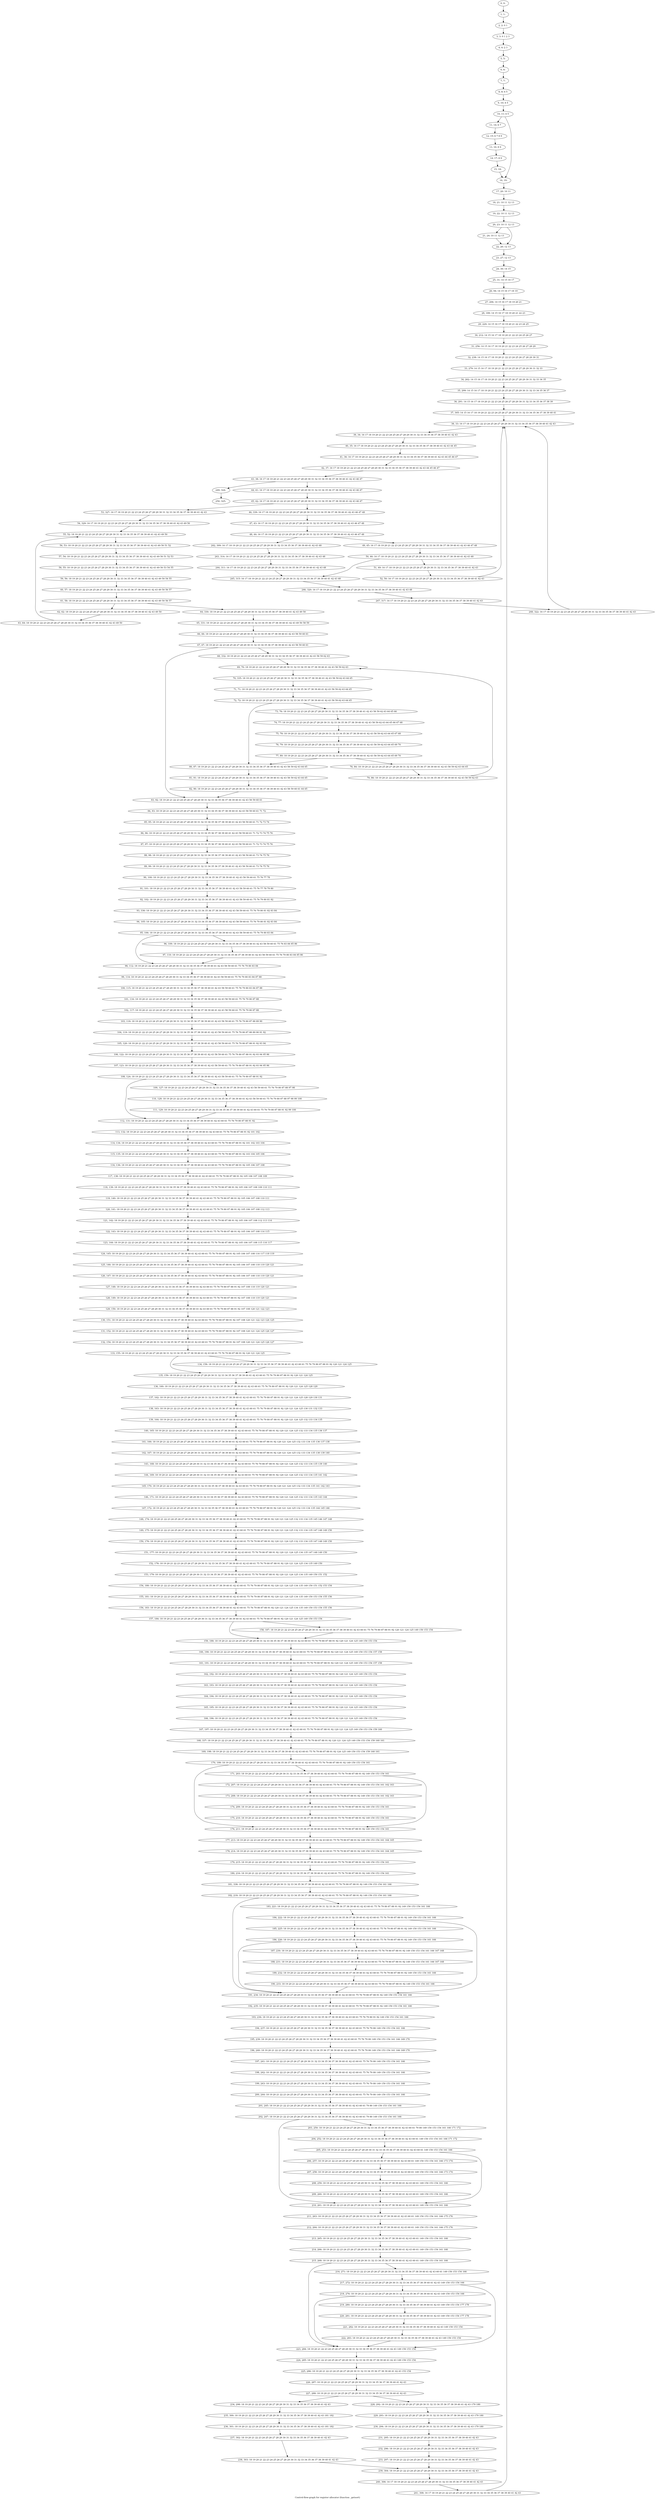 digraph G {
graph [label="Control-flow-graph for register allocator (function _getsort)"]
0[label="0, 0: "];
1[label="1, 1: "];
2[label="2, 2: 0 1 "];
3[label="3, 3: 0 1 2 3 "];
4[label="4, 4: 2 3 "];
5[label="5, 5: "];
6[label="6, 6: "];
7[label="7, 7: "];
8[label="8, 8: 4 5 "];
9[label="9, 10: 4 5 "];
10[label="10, 11: 4 5 "];
11[label="11, 14: 6 7 "];
12[label="12, 15: 6 7 8 9 "];
13[label="13, 16: 8 9 "];
14[label="14, 17: 8 9 "];
15[label="15, 18: "];
16[label="16, 19: "];
17[label="17, 20: 10 11 "];
18[label="18, 21: 10 11 12 13 "];
19[label="19, 22: 10 11 12 13 "];
20[label="20, 23: 10 11 12 13 "];
21[label="21, 24: 10 11 12 13 "];
22[label="22, 26: 12 13 "];
23[label="23, 27: 12 13 "];
24[label="24, 30: 14 15 "];
25[label="25, 31: 14 15 16 17 "];
26[label="26, 94: 14 15 16 17 18 19 "];
27[label="27, 206: 14 15 16 17 18 19 20 21 "];
28[label="28, 189: 14 15 16 17 18 19 20 21 22 23 "];
29[label="29, 229: 14 15 16 17 18 19 20 21 22 23 24 25 "];
30[label="30, 212: 14 15 16 17 18 19 20 21 22 23 24 25 26 27 "];
31[label="31, 256: 14 15 16 17 18 19 20 21 22 23 24 25 26 27 28 29 "];
32[label="32, 238: 14 15 16 17 18 19 20 21 22 23 24 25 26 27 28 29 30 31 "];
33[label="33, 279: 14 15 16 17 18 19 20 21 22 23 24 25 26 27 28 29 30 31 32 33 "];
34[label="34, 262: 14 15 16 17 18 19 20 21 22 23 24 25 26 27 28 29 30 31 32 33 34 35 "];
35[label="35, 299: 14 15 16 17 18 19 20 21 22 23 24 25 26 27 28 29 30 31 32 33 34 35 36 37 "];
36[label="36, 291: 14 15 16 17 18 19 20 21 22 23 24 25 26 27 28 29 30 31 32 33 34 35 36 37 38 39 "];
37[label="37, 305: 14 15 16 17 18 19 20 21 22 23 24 25 26 27 28 29 30 31 32 33 34 35 36 37 38 39 40 41 "];
38[label="38, 33: 16 17 18 19 20 21 22 23 24 25 26 27 28 29 30 31 32 33 34 35 36 37 38 39 40 41 42 43 "];
39[label="39, 34: 16 17 18 19 20 21 22 23 24 25 26 27 28 29 30 31 32 33 34 35 36 37 38 39 40 41 42 43 "];
40[label="40, 35: 16 17 18 19 20 21 22 23 24 25 26 27 28 29 30 31 32 33 34 35 36 37 38 39 40 41 42 43 44 45 "];
41[label="41, 36: 16 17 18 19 20 21 22 23 24 25 26 27 28 29 30 31 32 33 34 35 36 37 38 39 40 41 42 43 44 45 46 47 "];
42[label="42, 37: 16 17 18 19 20 21 22 23 24 25 26 27 28 29 30 31 32 33 34 35 36 37 38 39 40 41 42 43 44 45 46 47 "];
43[label="43, 38: 16 17 18 19 20 21 22 23 24 25 26 27 28 29 30 31 32 33 34 35 36 37 38 39 40 41 42 43 46 47 "];
44[label="44, 41: 16 17 18 19 20 21 22 23 24 25 26 27 28 29 30 31 32 33 34 35 36 37 38 39 40 41 42 43 46 47 "];
45[label="45, 42: 16 17 18 19 20 21 22 23 24 25 26 27 28 29 30 31 32 33 34 35 36 37 38 39 40 41 42 43 46 47 "];
46[label="46, 339: 16 17 18 19 20 21 22 23 24 25 26 27 28 29 30 31 32 33 34 35 36 37 38 39 40 41 42 43 46 47 48 "];
47[label="47, 43: 16 17 18 19 20 21 22 23 24 25 26 27 28 29 30 31 32 33 34 35 36 37 38 39 40 41 42 43 46 47 48 "];
48[label="48, 44: 16 17 18 19 20 21 22 23 24 25 26 27 28 29 30 31 32 33 34 35 36 37 38 39 40 41 42 43 46 47 48 "];
49[label="49, 45: 16 17 18 19 20 21 22 23 24 25 26 27 28 29 30 31 32 33 34 35 36 37 38 39 40 41 42 43 46 47 48 "];
50[label="50, 46: 16 17 18 19 20 21 22 23 24 25 26 27 28 29 30 31 32 33 34 35 36 37 38 39 40 41 42 43 48 "];
51[label="51, 49: 16 17 18 19 20 21 22 23 24 25 26 27 28 29 30 31 32 33 34 35 36 37 38 39 40 41 42 43 "];
52[label="52, 50: 16 17 18 19 20 21 22 23 24 25 26 27 28 29 30 31 32 33 34 35 36 37 38 39 40 41 42 43 "];
53[label="53, 327: 16 17 18 19 20 21 22 23 24 25 26 27 28 29 30 31 32 33 34 35 36 37 38 39 40 41 42 43 "];
54[label="54, 329: 16 17 18 19 20 21 22 23 24 25 26 27 28 29 30 31 32 33 34 35 36 37 38 39 40 41 42 43 49 50 "];
55[label="55, 52: 18 19 20 21 22 23 24 25 26 27 28 29 30 31 32 33 34 35 36 37 38 39 40 41 42 43 49 50 "];
56[label="56, 53: 18 19 20 21 22 23 24 25 26 27 28 29 30 31 32 33 34 35 36 37 38 39 40 41 42 43 49 50 51 52 "];
57[label="57, 54: 18 19 20 21 22 23 24 25 26 27 28 29 30 31 32 33 34 35 36 37 38 39 40 41 42 43 49 50 51 52 53 "];
58[label="58, 55: 18 19 20 21 22 23 24 25 26 27 28 29 30 31 32 33 34 35 36 37 38 39 40 41 42 43 49 50 53 54 55 "];
59[label="59, 56: 18 19 20 21 22 23 24 25 26 27 28 29 30 31 32 33 34 35 36 37 38 39 40 41 42 43 49 50 54 55 "];
60[label="60, 57: 18 19 20 21 22 23 24 25 26 27 28 29 30 31 32 33 34 35 36 37 38 39 40 41 42 43 49 50 56 57 "];
61[label="61, 58: 18 19 20 21 22 23 24 25 26 27 28 29 30 31 32 33 34 35 36 37 38 39 40 41 42 43 49 50 56 57 "];
62[label="62, 62: 18 19 20 21 22 23 24 25 26 27 28 29 30 31 32 33 34 35 36 37 38 39 40 41 42 43 49 50 "];
63[label="63, 64: 18 19 20 21 22 23 24 25 26 27 28 29 30 31 32 33 34 35 36 37 38 39 40 41 42 43 49 50 "];
64[label="64, 330: 18 19 20 21 22 23 24 25 26 27 28 29 30 31 32 33 34 35 36 37 38 39 40 41 42 43 49 50 "];
65[label="65, 331: 18 19 20 21 22 23 24 25 26 27 28 29 30 31 32 33 34 35 36 37 38 39 40 41 42 43 49 50 58 59 "];
66[label="66, 66: 18 19 20 21 22 23 24 25 26 27 28 29 30 31 32 33 34 35 36 37 38 39 40 41 42 43 58 59 60 61 "];
67[label="67, 67: 18 19 20 21 22 23 24 25 26 27 28 29 30 31 32 33 34 35 36 37 38 39 40 41 42 43 58 59 60 61 "];
68[label="68, 332: 18 19 20 21 22 23 24 25 26 27 28 29 30 31 32 33 34 35 36 37 38 39 40 41 42 43 58 59 62 63 "];
69[label="69, 70: 18 19 20 21 22 23 24 25 26 27 28 29 30 31 32 33 34 35 36 37 38 39 40 41 42 43 58 59 62 63 "];
70[label="70, 335: 18 19 20 21 22 23 24 25 26 27 28 29 30 31 32 33 34 35 36 37 38 39 40 41 42 43 58 59 62 63 64 65 "];
71[label="71, 71: 18 19 20 21 22 23 24 25 26 27 28 29 30 31 32 33 34 35 36 37 38 39 40 41 42 43 58 59 62 63 64 65 "];
72[label="72, 72: 18 19 20 21 22 23 24 25 26 27 28 29 30 31 32 33 34 35 36 37 38 39 40 41 42 43 58 59 62 63 64 65 "];
73[label="73, 76: 18 19 20 21 22 23 24 25 26 27 28 29 30 31 32 33 34 35 36 37 38 39 40 41 42 43 58 59 62 63 64 65 66 "];
74[label="74, 77: 18 19 20 21 22 23 24 25 26 27 28 29 30 31 32 33 34 35 36 37 38 39 40 41 42 43 58 59 62 63 64 65 66 67 68 "];
75[label="75, 78: 18 19 20 21 22 23 24 25 26 27 28 29 30 31 32 33 34 35 36 37 38 39 40 41 42 43 58 59 62 63 64 65 67 68 "];
76[label="76, 79: 18 19 20 21 22 23 24 25 26 27 28 29 30 31 32 33 34 35 36 37 38 39 40 41 42 43 58 59 62 63 64 65 69 70 "];
77[label="77, 80: 18 19 20 21 22 23 24 25 26 27 28 29 30 31 32 33 34 35 36 37 38 39 40 41 42 43 58 59 62 63 64 65 69 70 "];
78[label="78, 84: 18 19 20 21 22 23 24 25 26 27 28 29 30 31 32 33 34 35 36 37 38 39 40 41 42 43 58 59 62 63 64 65 "];
79[label="79, 86: 18 19 20 21 22 23 24 25 26 27 28 29 30 31 32 33 34 35 36 37 38 39 40 41 42 43 58 59 62 63 "];
80[label="80, 87: 18 19 20 21 22 23 24 25 26 27 28 29 30 31 32 33 34 35 36 37 38 39 40 41 42 43 58 59 62 63 64 65 "];
81[label="81, 91: 18 19 20 21 22 23 24 25 26 27 28 29 30 31 32 33 34 35 36 37 38 39 40 41 42 43 58 59 62 63 64 65 "];
82[label="82, 90: 18 19 20 21 22 23 24 25 26 27 28 29 30 31 32 33 34 35 36 37 38 39 40 41 42 43 58 59 60 61 64 65 "];
83[label="83, 92: 18 19 20 21 22 23 24 25 26 27 28 29 30 31 32 33 34 35 36 37 38 39 40 41 42 43 58 59 60 61 "];
84[label="84, 93: 18 19 20 21 22 23 24 25 26 27 28 29 30 31 32 33 34 35 36 37 38 39 40 41 42 43 58 59 60 61 71 72 "];
85[label="85, 95: 18 19 20 21 22 23 24 25 26 27 28 29 30 31 32 33 34 35 36 37 38 39 40 41 42 43 58 59 60 61 71 72 73 74 "];
86[label="86, 96: 18 19 20 21 22 23 24 25 26 27 28 29 30 31 32 33 34 35 36 37 38 39 40 41 42 43 58 59 60 61 71 72 73 74 75 76 "];
87[label="87, 97: 18 19 20 21 22 23 24 25 26 27 28 29 30 31 32 33 34 35 36 37 38 39 40 41 42 43 58 59 60 61 71 72 73 74 75 76 "];
88[label="88, 98: 18 19 20 21 22 23 24 25 26 27 28 29 30 31 32 33 34 35 36 37 38 39 40 41 42 43 58 59 60 61 73 74 75 76 "];
89[label="89, 99: 18 19 20 21 22 23 24 25 26 27 28 29 30 31 32 33 34 35 36 37 38 39 40 41 42 43 58 59 60 61 73 74 75 76 "];
90[label="90, 100: 18 19 20 21 22 23 24 25 26 27 28 29 30 31 32 33 34 35 36 37 38 39 40 41 42 43 58 59 60 61 75 76 77 78 "];
91[label="91, 101: 18 19 20 21 22 23 24 25 26 27 28 29 30 31 32 33 34 35 36 37 38 39 40 41 42 43 58 59 60 61 75 76 77 78 79 80 "];
92[label="92, 102: 18 19 20 21 22 23 24 25 26 27 28 29 30 31 32 33 34 35 36 37 38 39 40 41 42 43 58 59 60 61 75 76 79 80 81 82 "];
93[label="93, 336: 18 19 20 21 22 23 24 25 26 27 28 29 30 31 32 33 34 35 36 37 38 39 40 41 42 43 58 59 60 61 75 76 79 80 81 82 83 84 "];
94[label="94, 105: 18 19 20 21 22 23 24 25 26 27 28 29 30 31 32 33 34 35 36 37 38 39 40 41 42 43 58 59 60 61 75 76 79 80 81 82 83 84 "];
95[label="95, 106: 18 19 20 21 22 23 24 25 26 27 28 29 30 31 32 33 34 35 36 37 38 39 40 41 42 43 58 59 60 61 75 76 79 80 83 84 "];
96[label="96, 109: 18 19 20 21 22 23 24 25 26 27 28 29 30 31 32 33 34 35 36 37 38 39 40 41 42 43 58 59 60 61 75 76 83 84 85 86 "];
97[label="97, 110: 18 19 20 21 22 23 24 25 26 27 28 29 30 31 32 33 34 35 36 37 38 39 40 41 42 43 58 59 60 61 75 76 79 80 83 84 85 86 "];
98[label="98, 112: 18 19 20 21 22 23 24 25 26 27 28 29 30 31 32 33 34 35 36 37 38 39 40 41 42 43 58 59 60 61 75 76 79 80 83 84 "];
99[label="99, 114: 18 19 20 21 22 23 24 25 26 27 28 29 30 31 32 33 34 35 36 37 38 39 40 41 42 43 58 59 60 61 75 76 79 80 83 84 87 88 "];
100[label="100, 115: 18 19 20 21 22 23 24 25 26 27 28 29 30 31 32 33 34 35 36 37 38 39 40 41 42 43 58 59 60 61 75 76 79 80 83 84 87 88 "];
101[label="101, 116: 18 19 20 21 22 23 24 25 26 27 28 29 30 31 32 33 34 35 36 37 38 39 40 41 42 43 58 59 60 61 75 76 79 80 87 88 "];
102[label="102, 117: 18 19 20 21 22 23 24 25 26 27 28 29 30 31 32 33 34 35 36 37 38 39 40 41 42 43 58 59 60 61 75 76 79 80 87 88 "];
103[label="103, 118: 18 19 20 21 22 23 24 25 26 27 28 29 30 31 32 33 34 35 36 37 38 39 40 41 42 43 58 59 60 61 75 76 79 80 87 88 89 90 "];
104[label="104, 119: 18 19 20 21 22 23 24 25 26 27 28 29 30 31 32 33 34 35 36 37 38 39 40 41 42 43 58 59 60 61 75 76 79 80 87 88 89 90 91 92 "];
105[label="105, 120: 18 19 20 21 22 23 24 25 26 27 28 29 30 31 32 33 34 35 36 37 38 39 40 41 42 43 58 59 60 61 75 76 79 80 87 88 91 92 93 94 "];
106[label="106, 122: 18 19 20 21 22 23 24 25 26 27 28 29 30 31 32 33 34 35 36 37 38 39 40 41 42 43 58 59 60 61 75 76 79 80 87 88 91 92 93 94 95 96 "];
107[label="107, 123: 18 19 20 21 22 23 24 25 26 27 28 29 30 31 32 33 34 35 36 37 38 39 40 41 42 43 58 59 60 61 75 76 79 80 87 88 91 92 93 94 95 96 "];
108[label="108, 124: 18 19 20 21 22 23 24 25 26 27 28 29 30 31 32 33 34 35 36 37 38 39 40 41 42 43 58 59 60 61 75 76 79 80 87 88 91 92 "];
109[label="109, 127: 18 19 20 21 22 23 24 25 26 27 28 29 30 31 32 33 34 35 36 37 38 39 40 41 42 43 58 59 60 61 75 76 79 80 87 88 97 98 "];
110[label="110, 128: 18 19 20 21 22 23 24 25 26 27 28 29 30 31 32 33 34 35 36 37 38 39 40 41 42 43 58 59 60 61 75 76 79 80 87 88 97 98 99 100 "];
111[label="111, 129: 18 19 20 21 22 23 24 25 26 27 28 29 30 31 32 33 34 35 36 37 38 39 40 41 42 43 60 61 75 76 79 80 87 88 91 92 99 100 "];
112[label="112, 131: 18 19 20 21 22 23 24 25 26 27 28 29 30 31 32 33 34 35 36 37 38 39 40 41 42 43 60 61 75 76 79 80 87 88 91 92 "];
113[label="113, 132: 18 19 20 21 22 23 24 25 26 27 28 29 30 31 32 33 34 35 36 37 38 39 40 41 42 43 60 61 75 76 79 80 87 88 91 92 101 102 "];
114[label="114, 134: 18 19 20 21 22 23 24 25 26 27 28 29 30 31 32 33 34 35 36 37 38 39 40 41 42 43 60 61 75 76 79 80 87 88 91 92 101 102 103 104 "];
115[label="115, 135: 18 19 20 21 22 23 24 25 26 27 28 29 30 31 32 33 34 35 36 37 38 39 40 41 42 43 60 61 75 76 79 80 87 88 91 92 103 104 105 106 "];
116[label="116, 136: 18 19 20 21 22 23 24 25 26 27 28 29 30 31 32 33 34 35 36 37 38 39 40 41 42 43 60 61 75 76 79 80 87 88 91 92 105 106 107 108 "];
117[label="117, 138: 18 19 20 21 22 23 24 25 26 27 28 29 30 31 32 33 34 35 36 37 38 39 40 41 42 43 60 61 75 76 79 80 87 88 91 92 105 106 107 108 109 "];
118[label="118, 139: 18 19 20 21 22 23 24 25 26 27 28 29 30 31 32 33 34 35 36 37 38 39 40 41 42 43 60 61 75 76 79 80 87 88 91 92 105 106 107 108 109 110 111 "];
119[label="119, 140: 18 19 20 21 22 23 24 25 26 27 28 29 30 31 32 33 34 35 36 37 38 39 40 41 42 43 60 61 75 76 79 80 87 88 91 92 105 106 107 108 110 111 "];
120[label="120, 141: 18 19 20 21 22 23 24 25 26 27 28 29 30 31 32 33 34 35 36 37 38 39 40 41 42 43 60 61 75 76 79 80 87 88 91 92 105 106 107 108 112 113 "];
121[label="121, 142: 18 19 20 21 22 23 24 25 26 27 28 29 30 31 32 33 34 35 36 37 38 39 40 41 42 43 60 61 75 76 79 80 87 88 91 92 105 106 107 108 112 113 114 "];
122[label="122, 143: 18 19 20 21 22 23 24 25 26 27 28 29 30 31 32 33 34 35 36 37 38 39 40 41 42 43 60 61 75 76 79 80 87 88 91 92 105 106 107 108 114 115 "];
123[label="123, 144: 18 19 20 21 22 23 24 25 26 27 28 29 30 31 32 33 34 35 36 37 38 39 40 41 42 43 60 61 75 76 79 80 87 88 91 92 105 106 107 108 115 116 117 "];
124[label="124, 145: 18 19 20 21 22 23 24 25 26 27 28 29 30 31 32 33 34 35 36 37 38 39 40 41 42 43 60 61 75 76 79 80 87 88 91 92 105 106 107 108 116 117 118 119 "];
125[label="125, 146: 18 19 20 21 22 23 24 25 26 27 28 29 30 31 32 33 34 35 36 37 38 39 40 41 42 43 60 61 75 76 79 80 87 88 91 92 105 106 107 108 118 119 120 121 "];
126[label="126, 147: 18 19 20 21 22 23 24 25 26 27 28 29 30 31 32 33 34 35 36 37 38 39 40 41 42 43 60 61 75 76 79 80 87 88 91 92 105 106 107 108 118 119 120 121 "];
127[label="127, 148: 18 19 20 21 22 23 24 25 26 27 28 29 30 31 32 33 34 35 36 37 38 39 40 41 42 43 60 61 75 76 79 80 87 88 91 92 107 108 118 119 120 121 "];
128[label="128, 149: 18 19 20 21 22 23 24 25 26 27 28 29 30 31 32 33 34 35 36 37 38 39 40 41 42 43 60 61 75 76 79 80 87 88 91 92 107 108 118 119 120 121 "];
129[label="129, 150: 18 19 20 21 22 23 24 25 26 27 28 29 30 31 32 33 34 35 36 37 38 39 40 41 42 43 60 61 75 76 79 80 87 88 91 92 107 108 120 121 122 123 "];
130[label="130, 151: 18 19 20 21 22 23 24 25 26 27 28 29 30 31 32 33 34 35 36 37 38 39 40 41 42 43 60 61 75 76 79 80 87 88 91 92 107 108 120 121 122 123 124 125 "];
131[label="131, 152: 18 19 20 21 22 23 24 25 26 27 28 29 30 31 32 33 34 35 36 37 38 39 40 41 42 43 60 61 75 76 79 80 87 88 91 92 107 108 120 121 124 125 126 127 "];
132[label="132, 154: 18 19 20 21 22 23 24 25 26 27 28 29 30 31 32 33 34 35 36 37 38 39 40 41 42 43 60 61 75 76 79 80 87 88 91 92 107 108 120 121 124 125 126 127 "];
133[label="133, 155: 18 19 20 21 22 23 24 25 26 27 28 29 30 31 32 33 34 35 36 37 38 39 40 41 42 43 60 61 75 76 79 80 87 88 91 92 120 121 124 125 "];
134[label="134, 158: 18 19 20 21 22 23 24 25 26 27 28 29 30 31 32 33 34 35 36 37 38 39 40 41 42 43 60 61 75 76 79 80 87 88 91 92 120 121 124 125 "];
135[label="135, 159: 18 19 20 21 22 23 24 25 26 27 28 29 30 31 32 33 34 35 36 37 38 39 40 41 42 43 60 61 75 76 79 80 87 88 91 92 120 121 124 125 "];
136[label="136, 160: 18 19 20 21 22 23 24 25 26 27 28 29 30 31 32 33 34 35 36 37 38 39 40 41 42 43 60 61 75 76 79 80 87 88 91 92 120 121 124 125 128 129 "];
137[label="137, 162: 18 19 20 21 22 23 24 25 26 27 28 29 30 31 32 33 34 35 36 37 38 39 40 41 42 43 60 61 75 76 79 80 87 88 91 92 120 121 124 125 128 129 130 131 "];
138[label="138, 163: 18 19 20 21 22 23 24 25 26 27 28 29 30 31 32 33 34 35 36 37 38 39 40 41 42 43 60 61 75 76 79 80 87 88 91 92 120 121 124 125 130 131 132 133 "];
139[label="139, 164: 18 19 20 21 22 23 24 25 26 27 28 29 30 31 32 33 34 35 36 37 38 39 40 41 42 43 60 61 75 76 79 80 87 88 91 92 120 121 124 125 132 133 134 135 "];
140[label="140, 165: 18 19 20 21 22 23 24 25 26 27 28 29 30 31 32 33 34 35 36 37 38 39 40 41 42 43 60 61 75 76 79 80 87 88 91 92 120 121 124 125 132 133 134 135 136 137 "];
141[label="141, 166: 18 19 20 21 22 23 24 25 26 27 28 29 30 31 32 33 34 35 36 37 38 39 40 41 42 43 60 61 75 76 79 80 87 88 91 92 120 121 124 125 132 133 134 135 136 137 138 "];
142[label="142, 167: 18 19 20 21 22 23 24 25 26 27 28 29 30 31 32 33 34 35 36 37 38 39 40 41 42 43 60 61 75 76 79 80 87 88 91 92 120 121 124 125 132 133 134 135 138 139 140 "];
143[label="143, 168: 18 19 20 21 22 23 24 25 26 27 28 29 30 31 32 33 34 35 36 37 38 39 40 41 42 43 60 61 75 76 79 80 87 88 91 92 120 121 124 125 132 133 134 135 139 140 "];
144[label="144, 169: 18 19 20 21 22 23 24 25 26 27 28 29 30 31 32 33 34 35 36 37 38 39 40 41 42 43 60 61 75 76 79 80 87 88 91 92 120 121 124 125 132 133 134 135 141 142 "];
145[label="145, 170: 18 19 20 21 22 23 24 25 26 27 28 29 30 31 32 33 34 35 36 37 38 39 40 41 42 43 60 61 75 76 79 80 87 88 91 92 120 121 124 125 132 133 134 135 141 142 143 "];
146[label="146, 171: 18 19 20 21 22 23 24 25 26 27 28 29 30 31 32 33 34 35 36 37 38 39 40 41 42 43 60 61 75 76 79 80 87 88 91 92 120 121 124 125 132 133 134 135 143 144 "];
147[label="147, 172: 18 19 20 21 22 23 24 25 26 27 28 29 30 31 32 33 34 35 36 37 38 39 40 41 42 43 60 61 75 76 79 80 87 88 91 92 120 121 124 125 132 133 134 135 144 145 146 "];
148[label="148, 174: 18 19 20 21 22 23 24 25 26 27 28 29 30 31 32 33 34 35 36 37 38 39 40 41 42 43 60 61 75 76 79 80 87 88 91 92 120 121 124 125 132 133 134 135 145 146 147 148 "];
149[label="149, 175: 18 19 20 21 22 23 24 25 26 27 28 29 30 31 32 33 34 35 36 37 38 39 40 41 42 43 60 61 75 76 79 80 87 88 91 92 120 121 124 125 132 133 134 135 147 148 149 150 "];
150[label="150, 176: 18 19 20 21 22 23 24 25 26 27 28 29 30 31 32 33 34 35 36 37 38 39 40 41 42 43 60 61 75 76 79 80 87 88 91 92 120 121 124 125 132 133 134 135 147 148 149 150 "];
151[label="151, 177: 18 19 20 21 22 23 24 25 26 27 28 29 30 31 32 33 34 35 36 37 38 39 40 41 42 43 60 61 75 76 79 80 87 88 91 92 120 121 124 125 134 135 147 148 149 150 "];
152[label="152, 178: 18 19 20 21 22 23 24 25 26 27 28 29 30 31 32 33 34 35 36 37 38 39 40 41 42 43 60 61 75 76 79 80 87 88 91 92 120 121 124 125 134 135 149 150 "];
153[label="153, 179: 18 19 20 21 22 23 24 25 26 27 28 29 30 31 32 33 34 35 36 37 38 39 40 41 42 43 60 61 75 76 79 80 87 88 91 92 120 121 124 125 134 135 149 150 151 152 "];
154[label="154, 180: 18 19 20 21 22 23 24 25 26 27 28 29 30 31 32 33 34 35 36 37 38 39 40 41 42 43 60 61 75 76 79 80 87 88 91 92 120 121 124 125 134 135 149 150 151 152 153 154 "];
155[label="155, 181: 18 19 20 21 22 23 24 25 26 27 28 29 30 31 32 33 34 35 36 37 38 39 40 41 42 43 60 61 75 76 79 80 87 88 91 92 120 121 124 125 134 135 149 150 153 154 155 156 "];
156[label="156, 183: 18 19 20 21 22 23 24 25 26 27 28 29 30 31 32 33 34 35 36 37 38 39 40 41 42 43 60 61 75 76 79 80 87 88 91 92 120 121 124 125 134 135 149 150 153 154 155 156 "];
157[label="157, 184: 18 19 20 21 22 23 24 25 26 27 28 29 30 31 32 33 34 35 36 37 38 39 40 41 42 43 60 61 75 76 79 80 87 88 91 92 120 121 124 125 149 150 153 154 "];
158[label="158, 187: 18 19 20 21 22 23 24 25 26 27 28 29 30 31 32 33 34 35 36 37 38 39 40 41 42 43 60 61 75 76 79 80 87 88 91 92 120 121 124 125 149 150 153 154 "];
159[label="159, 188: 18 19 20 21 22 23 24 25 26 27 28 29 30 31 32 33 34 35 36 37 38 39 40 41 42 43 60 61 75 76 79 80 87 88 91 92 120 121 124 125 149 150 153 154 "];
160[label="160, 190: 18 19 20 21 22 23 24 25 26 27 28 29 30 31 32 33 34 35 36 37 38 39 40 41 42 43 60 61 75 76 79 80 87 88 91 92 120 121 124 125 149 150 153 154 157 158 "];
161[label="161, 191: 18 19 20 21 22 23 24 25 26 27 28 29 30 31 32 33 34 35 36 37 38 39 40 41 42 43 60 61 75 76 79 80 87 88 91 92 120 121 124 125 149 150 153 154 157 158 "];
162[label="162, 192: 18 19 20 21 22 23 24 25 26 27 28 29 30 31 32 33 34 35 36 37 38 39 40 41 42 43 60 61 75 76 79 80 87 88 91 92 120 121 124 125 149 150 153 154 "];
163[label="163, 193: 18 19 20 21 22 23 24 25 26 27 28 29 30 31 32 33 34 35 36 37 38 39 40 41 42 43 60 61 75 76 79 80 87 88 91 92 120 121 124 125 149 150 153 154 "];
164[label="164, 194: 18 19 20 21 22 23 24 25 26 27 28 29 30 31 32 33 34 35 36 37 38 39 40 41 42 43 60 61 75 76 79 80 87 88 91 92 120 121 124 125 149 150 153 154 "];
165[label="165, 195: 18 19 20 21 22 23 24 25 26 27 28 29 30 31 32 33 34 35 36 37 38 39 40 41 42 43 60 61 75 76 79 80 87 88 91 92 120 121 124 125 149 150 153 154 "];
166[label="166, 196: 18 19 20 21 22 23 24 25 26 27 28 29 30 31 32 33 34 35 36 37 38 39 40 41 42 43 60 61 75 76 79 80 87 88 91 92 120 121 124 125 149 150 153 154 "];
167[label="167, 197: 18 19 20 21 22 23 24 25 26 27 28 29 30 31 32 33 34 35 36 37 38 39 40 41 42 43 60 61 75 76 79 80 87 88 91 92 120 121 124 125 149 150 153 154 159 160 "];
168[label="168, 337: 18 19 20 21 22 23 24 25 26 27 28 29 30 31 32 33 34 35 36 37 38 39 40 41 42 43 60 61 75 76 79 80 87 88 91 92 120 121 124 125 149 150 153 154 159 160 161 "];
169[label="169, 198: 18 19 20 21 22 23 24 25 26 27 28 29 30 31 32 33 34 35 36 37 38 39 40 41 42 43 60 61 75 76 79 80 87 88 91 92 124 125 149 150 153 154 159 160 161 "];
170[label="170, 199: 18 19 20 21 22 23 24 25 26 27 28 29 30 31 32 33 34 35 36 37 38 39 40 41 42 43 60 61 75 76 79 80 87 88 91 92 149 150 153 154 161 "];
171[label="171, 203: 18 19 20 21 22 23 24 25 26 27 28 29 30 31 32 33 34 35 36 37 38 39 40 41 42 43 60 61 75 76 79 80 87 88 91 92 149 150 153 154 161 "];
172[label="172, 207: 18 19 20 21 22 23 24 25 26 27 28 29 30 31 32 33 34 35 36 37 38 39 40 41 42 43 60 61 75 76 79 80 87 88 91 92 149 150 153 154 161 162 163 "];
173[label="173, 208: 18 19 20 21 22 23 24 25 26 27 28 29 30 31 32 33 34 35 36 37 38 39 40 41 42 43 60 61 75 76 79 80 87 88 91 92 149 150 153 154 161 162 163 "];
174[label="174, 209: 18 19 20 21 22 23 24 25 26 27 28 29 30 31 32 33 34 35 36 37 38 39 40 41 42 43 60 61 75 76 79 80 87 88 91 92 149 150 153 154 161 "];
175[label="175, 210: 18 19 20 21 22 23 24 25 26 27 28 29 30 31 32 33 34 35 36 37 38 39 40 41 42 43 60 61 75 76 79 80 87 88 91 92 149 150 153 154 161 "];
176[label="176, 211: 18 19 20 21 22 23 24 25 26 27 28 29 30 31 32 33 34 35 36 37 38 39 40 41 42 43 60 61 75 76 79 80 87 88 91 92 149 150 153 154 161 "];
177[label="177, 213: 18 19 20 21 22 23 24 25 26 27 28 29 30 31 32 33 34 35 36 37 38 39 40 41 42 43 60 61 75 76 79 80 87 88 91 92 149 150 153 154 161 164 165 "];
178[label="178, 214: 18 19 20 21 22 23 24 25 26 27 28 29 30 31 32 33 34 35 36 37 38 39 40 41 42 43 60 61 75 76 79 80 87 88 91 92 149 150 153 154 161 164 165 "];
179[label="179, 215: 18 19 20 21 22 23 24 25 26 27 28 29 30 31 32 33 34 35 36 37 38 39 40 41 42 43 60 61 75 76 79 80 87 88 91 92 149 150 153 154 161 "];
180[label="180, 216: 18 19 20 21 22 23 24 25 26 27 28 29 30 31 32 33 34 35 36 37 38 39 40 41 42 43 60 61 75 76 79 80 87 88 91 92 149 150 153 154 161 "];
181[label="181, 338: 18 19 20 21 22 23 24 25 26 27 28 29 30 31 32 33 34 35 36 37 38 39 40 41 42 43 60 61 75 76 79 80 87 88 91 92 149 150 153 154 161 166 "];
182[label="182, 218: 18 19 20 21 22 23 24 25 26 27 28 29 30 31 32 33 34 35 36 37 38 39 40 41 42 43 60 61 75 76 79 80 87 88 91 92 149 150 153 154 161 166 "];
183[label="183, 221: 18 19 20 21 22 23 24 25 26 27 28 29 30 31 32 33 34 35 36 37 38 39 40 41 42 43 60 61 75 76 79 80 87 88 91 92 149 150 153 154 161 166 "];
184[label="184, 222: 18 19 20 21 22 23 24 25 26 27 28 29 30 31 32 33 34 35 36 37 38 39 40 41 42 43 60 61 75 76 79 80 87 88 91 92 149 150 153 154 161 166 "];
185[label="185, 225: 18 19 20 21 22 23 24 25 26 27 28 29 30 31 32 33 34 35 36 37 38 39 40 41 42 43 60 61 75 76 79 80 87 88 91 92 149 150 153 154 161 166 "];
186[label="186, 226: 18 19 20 21 22 23 24 25 26 27 28 29 30 31 32 33 34 35 36 37 38 39 40 41 42 43 60 61 75 76 79 80 87 88 91 92 149 150 153 154 161 166 "];
187[label="187, 230: 18 19 20 21 22 23 24 25 26 27 28 29 30 31 32 33 34 35 36 37 38 39 40 41 42 43 60 61 75 76 79 80 87 88 91 92 149 150 153 154 161 166 167 168 "];
188[label="188, 231: 18 19 20 21 22 23 24 25 26 27 28 29 30 31 32 33 34 35 36 37 38 39 40 41 42 43 60 61 75 76 79 80 87 88 91 92 149 150 153 154 161 166 167 168 "];
189[label="189, 232: 18 19 20 21 22 23 24 25 26 27 28 29 30 31 32 33 34 35 36 37 38 39 40 41 42 43 60 61 75 76 79 80 87 88 91 92 149 150 153 154 161 166 "];
190[label="190, 233: 18 19 20 21 22 23 24 25 26 27 28 29 30 31 32 33 34 35 36 37 38 39 40 41 42 43 60 61 75 76 79 80 87 88 91 92 149 150 153 154 161 166 "];
191[label="191, 234: 18 19 20 21 22 23 24 25 26 27 28 29 30 31 32 33 34 35 36 37 38 39 40 41 42 43 60 61 75 76 79 80 87 88 91 92 149 150 153 154 161 166 "];
192[label="192, 235: 18 19 20 21 22 23 24 25 26 27 28 29 30 31 32 33 34 35 36 37 38 39 40 41 42 43 60 61 75 76 79 80 87 88 91 92 149 150 153 154 161 166 "];
193[label="193, 236: 18 19 20 21 22 23 24 25 26 27 28 29 30 31 32 33 34 35 36 37 38 39 40 41 42 43 60 61 75 76 79 80 91 92 149 150 153 154 161 166 "];
194[label="194, 237: 18 19 20 21 22 23 24 25 26 27 28 29 30 31 32 33 34 35 36 37 38 39 40 41 42 43 60 61 75 76 79 80 149 150 153 154 161 166 "];
195[label="195, 239: 18 19 20 21 22 23 24 25 26 27 28 29 30 31 32 33 34 35 36 37 38 39 40 41 42 43 60 61 75 76 79 80 149 150 153 154 161 166 169 170 "];
196[label="196, 240: 18 19 20 21 22 23 24 25 26 27 28 29 30 31 32 33 34 35 36 37 38 39 40 41 42 43 60 61 75 76 79 80 149 150 153 154 161 166 169 170 "];
197[label="197, 241: 18 19 20 21 22 23 24 25 26 27 28 29 30 31 32 33 34 35 36 37 38 39 40 41 42 43 60 61 75 76 79 80 149 150 153 154 161 166 "];
198[label="198, 242: 18 19 20 21 22 23 24 25 26 27 28 29 30 31 32 33 34 35 36 37 38 39 40 41 42 43 60 61 75 76 79 80 149 150 153 154 161 166 "];
199[label="199, 243: 18 19 20 21 22 23 24 25 26 27 28 29 30 31 32 33 34 35 36 37 38 39 40 41 42 43 60 61 75 76 79 80 149 150 153 154 161 166 "];
200[label="200, 244: 18 19 20 21 22 23 24 25 26 27 28 29 30 31 32 33 34 35 36 37 38 39 40 41 42 43 60 61 75 76 79 80 149 150 153 154 161 166 "];
201[label="201, 245: 18 19 20 21 22 23 24 25 26 27 28 29 30 31 32 33 34 35 36 37 38 39 40 41 42 43 60 61 79 80 149 150 153 154 161 166 "];
202[label="202, 247: 18 19 20 21 22 23 24 25 26 27 28 29 30 31 32 33 34 35 36 37 38 39 40 41 42 43 60 61 79 80 149 150 153 154 161 166 "];
203[label="203, 250: 18 19 20 21 22 23 24 25 26 27 28 29 30 31 32 33 34 35 36 37 38 39 40 41 42 43 60 61 79 80 149 150 153 154 161 166 171 172 "];
204[label="204, 252: 18 19 20 21 22 23 24 25 26 27 28 29 30 31 32 33 34 35 36 37 38 39 40 41 42 43 60 61 149 150 153 154 161 166 171 172 "];
205[label="205, 253: 18 19 20 21 22 23 24 25 26 27 28 29 30 31 32 33 34 35 36 37 38 39 40 41 42 43 60 61 149 150 153 154 161 166 "];
206[label="206, 257: 18 19 20 21 22 23 24 25 26 27 28 29 30 31 32 33 34 35 36 37 38 39 40 41 42 43 60 61 149 150 153 154 161 166 173 174 "];
207[label="207, 258: 18 19 20 21 22 23 24 25 26 27 28 29 30 31 32 33 34 35 36 37 38 39 40 41 42 43 60 61 149 150 153 154 161 166 173 174 "];
208[label="208, 259: 18 19 20 21 22 23 24 25 26 27 28 29 30 31 32 33 34 35 36 37 38 39 40 41 42 43 60 61 149 150 153 154 161 166 "];
209[label="209, 260: 18 19 20 21 22 23 24 25 26 27 28 29 30 31 32 33 34 35 36 37 38 39 40 41 42 43 60 61 149 150 153 154 161 166 "];
210[label="210, 261: 18 19 20 21 22 23 24 25 26 27 28 29 30 31 32 33 34 35 36 37 38 39 40 41 42 43 60 61 149 150 153 154 161 166 "];
211[label="211, 263: 18 19 20 21 22 23 24 25 26 27 28 29 30 31 32 33 34 35 36 37 38 39 40 41 42 43 60 61 149 150 153 154 161 166 175 176 "];
212[label="212, 264: 18 19 20 21 22 23 24 25 26 27 28 29 30 31 32 33 34 35 36 37 38 39 40 41 42 43 60 61 149 150 153 154 161 166 175 176 "];
213[label="213, 265: 18 19 20 21 22 23 24 25 26 27 28 29 30 31 32 33 34 35 36 37 38 39 40 41 42 43 60 61 149 150 153 154 161 166 "];
214[label="214, 266: 18 19 20 21 22 23 24 25 26 27 28 29 30 31 32 33 34 35 36 37 38 39 40 41 42 43 60 61 149 150 153 154 161 166 "];
215[label="215, 268: 18 19 20 21 22 23 24 25 26 27 28 29 30 31 32 33 34 35 36 37 38 39 40 41 42 43 60 61 149 150 153 154 161 166 "];
216[label="216, 271: 18 19 20 21 22 23 24 25 26 27 28 29 30 31 32 33 34 35 36 37 38 39 40 41 42 43 60 61 149 150 153 154 166 "];
217[label="217, 272: 18 19 20 21 22 23 24 25 26 27 28 29 30 31 32 33 34 35 36 37 38 39 40 41 42 43 149 150 153 154 166 "];
218[label="218, 276: 18 19 20 21 22 23 24 25 26 27 28 29 30 31 32 33 34 35 36 37 38 39 40 41 42 43 149 150 153 154 166 "];
219[label="219, 280: 18 19 20 21 22 23 24 25 26 27 28 29 30 31 32 33 34 35 36 37 38 39 40 41 42 43 149 150 153 154 177 178 "];
220[label="220, 281: 18 19 20 21 22 23 24 25 26 27 28 29 30 31 32 33 34 35 36 37 38 39 40 41 42 43 149 150 153 154 177 178 "];
221[label="221, 282: 18 19 20 21 22 23 24 25 26 27 28 29 30 31 32 33 34 35 36 37 38 39 40 41 42 43 149 150 153 154 "];
222[label="222, 283: 18 19 20 21 22 23 24 25 26 27 28 29 30 31 32 33 34 35 36 37 38 39 40 41 42 43 149 150 153 154 "];
223[label="223, 284: 18 19 20 21 22 23 24 25 26 27 28 29 30 31 32 33 34 35 36 37 38 39 40 41 42 43 149 150 153 154 "];
224[label="224, 285: 18 19 20 21 22 23 24 25 26 27 28 29 30 31 32 33 34 35 36 37 38 39 40 41 42 43 149 150 153 154 "];
225[label="225, 286: 18 19 20 21 22 23 24 25 26 27 28 29 30 31 32 33 34 35 36 37 38 39 40 41 42 43 153 154 "];
226[label="226, 287: 18 19 20 21 22 23 24 25 26 27 28 29 30 31 32 33 34 35 36 37 38 39 40 41 42 43 "];
227[label="227, 288: 18 19 20 21 22 23 24 25 26 27 28 29 30 31 32 33 34 35 36 37 38 39 40 41 42 43 "];
228[label="228, 292: 18 19 20 21 22 23 24 25 26 27 28 29 30 31 32 33 34 35 36 37 38 39 40 41 42 43 179 180 "];
229[label="229, 293: 18 19 20 21 22 23 24 25 26 27 28 29 30 31 32 33 34 35 36 37 38 39 40 41 42 43 179 180 "];
230[label="230, 294: 18 19 20 21 22 23 24 25 26 27 28 29 30 31 32 33 34 35 36 37 38 39 40 41 42 43 179 180 "];
231[label="231, 295: 18 19 20 21 22 23 24 25 26 27 28 29 30 31 32 33 34 35 36 37 38 39 40 41 42 43 "];
232[label="232, 296: 18 19 20 21 22 23 24 25 26 27 28 29 30 31 32 33 34 35 36 37 38 39 40 41 42 43 "];
233[label="233, 297: 18 19 20 21 22 23 24 25 26 27 28 29 30 31 32 33 34 35 36 37 38 39 40 41 42 43 "];
234[label="234, 298: 18 19 20 21 22 23 24 25 26 27 28 29 30 31 32 33 34 35 36 37 38 39 40 41 42 43 "];
235[label="235, 300: 18 19 20 21 22 23 24 25 26 27 28 29 30 31 32 33 34 35 36 37 38 39 40 41 42 43 181 182 "];
236[label="236, 301: 18 19 20 21 22 23 24 25 26 27 28 29 30 31 32 33 34 35 36 37 38 39 40 41 42 43 181 182 "];
237[label="237, 302: 18 19 20 21 22 23 24 25 26 27 28 29 30 31 32 33 34 35 36 37 38 39 40 41 42 43 "];
238[label="238, 303: 18 19 20 21 22 23 24 25 26 27 28 29 30 31 32 33 34 35 36 37 38 39 40 41 42 43 "];
239[label="239, 304: 18 19 20 21 22 23 24 25 26 27 28 29 30 31 32 33 34 35 36 37 38 39 40 41 42 43 "];
240[label="240, 306: 16 17 18 19 20 21 22 23 24 25 26 27 28 29 30 31 32 33 34 35 36 37 38 39 40 41 42 43 "];
241[label="241, 308: 16 17 18 19 20 21 22 23 24 25 26 27 28 29 30 31 32 33 34 35 36 37 38 39 40 41 42 43 "];
242[label="242, 309: 16 17 18 19 20 21 22 23 24 25 26 27 28 29 30 31 32 33 34 35 36 37 38 39 40 41 42 43 48 "];
243[label="243, 314: 16 17 18 19 20 21 22 23 24 25 26 27 28 29 30 31 32 33 34 35 36 37 38 39 40 41 42 43 48 "];
244[label="244, 311: 16 17 18 19 20 21 22 23 24 25 26 27 28 29 30 31 32 33 34 35 36 37 38 39 40 41 42 43 48 "];
245[label="245, 315: 16 17 18 19 20 21 22 23 24 25 26 27 28 29 30 31 32 33 34 35 36 37 38 39 40 41 42 43 48 "];
246[label="246, 320: 16 17 18 19 20 21 22 23 24 25 26 27 28 29 30 31 32 33 34 35 36 37 38 39 40 41 42 43 48 "];
247[label="247, 317: 16 17 18 19 20 21 22 23 24 25 26 27 28 29 30 31 32 33 34 35 36 37 38 39 40 41 42 43 "];
248[label="248, 322: 16 17 18 19 20 21 22 23 24 25 26 27 28 29 30 31 32 33 34 35 36 37 38 39 40 41 42 43 "];
249[label="249, 324: "];
250[label="250, 325: "];
0->1 ;
1->2 ;
2->3 ;
3->4 ;
4->5 ;
5->6 ;
6->7 ;
7->8 ;
8->9 ;
9->10 ;
10->11 ;
10->16 ;
11->12 ;
12->13 ;
13->14 ;
14->15 ;
15->16 ;
16->17 ;
17->18 ;
18->19 ;
19->20 ;
20->21 ;
20->22 ;
21->22 ;
22->23 ;
23->24 ;
24->25 ;
25->26 ;
26->27 ;
27->28 ;
28->29 ;
29->30 ;
30->31 ;
31->32 ;
32->33 ;
33->34 ;
34->35 ;
35->36 ;
36->37 ;
37->38 ;
38->39 ;
39->40 ;
40->41 ;
41->42 ;
42->43 ;
43->44 ;
43->249 ;
44->45 ;
45->46 ;
45->53 ;
46->47 ;
47->48 ;
48->49 ;
48->242 ;
49->50 ;
50->51 ;
50->245 ;
51->52 ;
52->38 ;
53->54 ;
54->55 ;
55->56 ;
56->57 ;
57->58 ;
58->59 ;
59->60 ;
60->61 ;
61->62 ;
61->64 ;
62->63 ;
63->55 ;
64->65 ;
65->66 ;
66->67 ;
67->68 ;
67->83 ;
68->69 ;
69->70 ;
70->71 ;
71->72 ;
72->73 ;
72->80 ;
73->74 ;
74->75 ;
75->76 ;
76->77 ;
77->78 ;
77->80 ;
78->79 ;
79->69 ;
80->81 ;
81->82 ;
82->83 ;
83->84 ;
84->85 ;
85->86 ;
86->87 ;
87->88 ;
88->89 ;
89->90 ;
90->91 ;
91->92 ;
92->93 ;
93->94 ;
94->95 ;
95->96 ;
95->98 ;
96->97 ;
97->98 ;
98->99 ;
99->100 ;
100->101 ;
101->102 ;
102->103 ;
103->104 ;
104->105 ;
105->106 ;
106->107 ;
107->108 ;
108->109 ;
108->112 ;
109->110 ;
110->111 ;
111->112 ;
112->113 ;
113->114 ;
114->115 ;
115->116 ;
116->117 ;
117->118 ;
118->119 ;
119->120 ;
120->121 ;
121->122 ;
122->123 ;
123->124 ;
124->125 ;
125->126 ;
126->127 ;
127->128 ;
128->129 ;
129->130 ;
130->131 ;
131->132 ;
132->133 ;
133->134 ;
133->135 ;
134->135 ;
135->136 ;
136->137 ;
137->138 ;
138->139 ;
139->140 ;
140->141 ;
141->142 ;
142->143 ;
143->144 ;
144->145 ;
145->146 ;
146->147 ;
147->148 ;
148->149 ;
149->150 ;
150->151 ;
151->152 ;
152->153 ;
153->154 ;
154->155 ;
155->156 ;
156->157 ;
157->158 ;
157->159 ;
158->159 ;
159->160 ;
160->161 ;
161->162 ;
162->163 ;
163->164 ;
164->165 ;
165->166 ;
166->167 ;
167->168 ;
168->169 ;
169->170 ;
170->171 ;
170->176 ;
171->172 ;
171->176 ;
172->173 ;
173->174 ;
174->175 ;
175->176 ;
176->177 ;
177->178 ;
178->179 ;
179->180 ;
180->181 ;
181->182 ;
182->183 ;
182->191 ;
183->184 ;
184->185 ;
184->191 ;
185->186 ;
186->187 ;
186->191 ;
187->188 ;
188->189 ;
189->190 ;
190->191 ;
191->192 ;
192->193 ;
193->194 ;
194->195 ;
195->196 ;
196->197 ;
197->198 ;
198->199 ;
199->200 ;
200->201 ;
201->202 ;
202->203 ;
202->210 ;
203->204 ;
204->205 ;
205->206 ;
205->210 ;
206->207 ;
207->208 ;
208->209 ;
209->210 ;
210->211 ;
211->212 ;
212->213 ;
213->214 ;
214->215 ;
215->216 ;
215->223 ;
216->217 ;
217->218 ;
217->223 ;
218->219 ;
218->223 ;
219->220 ;
220->221 ;
221->222 ;
222->223 ;
223->224 ;
224->225 ;
225->226 ;
226->227 ;
227->228 ;
227->234 ;
228->229 ;
229->230 ;
230->231 ;
231->232 ;
232->233 ;
233->239 ;
234->235 ;
235->236 ;
236->237 ;
237->238 ;
238->239 ;
239->240 ;
240->241 ;
241->38 ;
242->243 ;
243->244 ;
244->245 ;
245->246 ;
246->247 ;
247->248 ;
248->38 ;
249->250 ;
}
